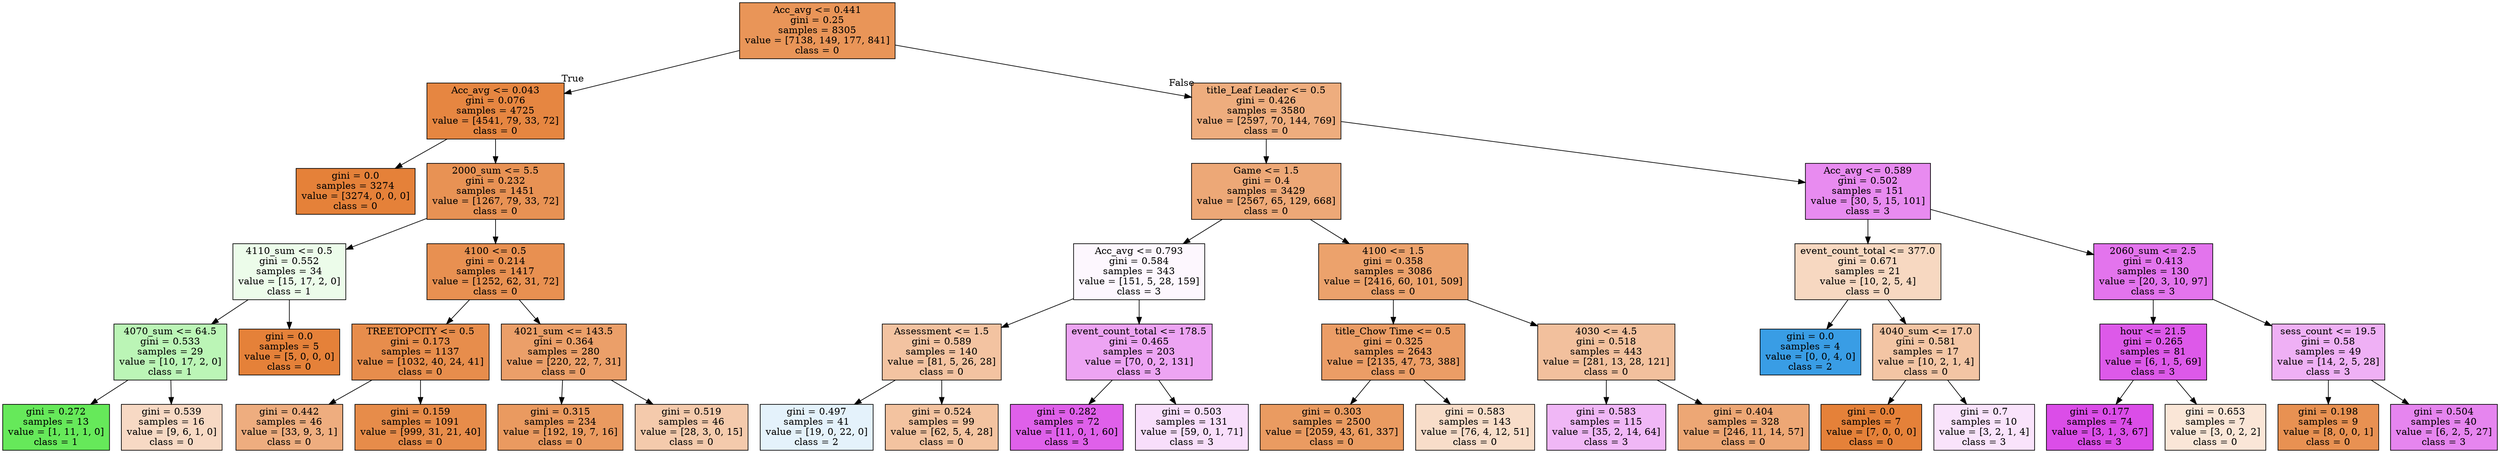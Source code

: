 digraph Tree {
node [shape=box, style="filled", color="black"] ;
0 [label="Acc_avg <= 0.441\ngini = 0.25\nsamples = 8305\nvalue = [7138, 149, 177, 841]\nclass = 0", fillcolor="#e99558"] ;
1 [label="Acc_avg <= 0.043\ngini = 0.076\nsamples = 4725\nvalue = [4541, 79, 33, 72]\nclass = 0", fillcolor="#e68641"] ;
0 -> 1 [labeldistance=2.5, labelangle=45, headlabel="True"] ;
2 [label="gini = 0.0\nsamples = 3274\nvalue = [3274, 0, 0, 0]\nclass = 0", fillcolor="#e58139"] ;
1 -> 2 ;
3 [label="2000_sum <= 5.5\ngini = 0.232\nsamples = 1451\nvalue = [1267, 79, 33, 72]\nclass = 0", fillcolor="#e89254"] ;
1 -> 3 ;
4 [label="4110_sum <= 0.5\ngini = 0.552\nsamples = 34\nvalue = [15, 17, 2, 0]\nclass = 1", fillcolor="#ecfcea"] ;
3 -> 4 ;
5 [label="4070_sum <= 64.5\ngini = 0.533\nsamples = 29\nvalue = [10, 17, 2, 0]\nclass = 1", fillcolor="#bbf5b6"] ;
4 -> 5 ;
6 [label="gini = 0.272\nsamples = 13\nvalue = [1, 11, 1, 0]\nclass = 1", fillcolor="#66e95a"] ;
5 -> 6 ;
7 [label="gini = 0.539\nsamples = 16\nvalue = [9, 6, 1, 0]\nclass = 0", fillcolor="#f7d9c4"] ;
5 -> 7 ;
8 [label="gini = 0.0\nsamples = 5\nvalue = [5, 0, 0, 0]\nclass = 0", fillcolor="#e58139"] ;
4 -> 8 ;
9 [label="4100 <= 0.5\ngini = 0.214\nsamples = 1417\nvalue = [1252, 62, 31, 72]\nclass = 0", fillcolor="#e89051"] ;
3 -> 9 ;
10 [label="TREETOPCITY <= 0.5\ngini = 0.173\nsamples = 1137\nvalue = [1032, 40, 24, 41]\nclass = 0", fillcolor="#e78d4c"] ;
9 -> 10 ;
11 [label="gini = 0.442\nsamples = 46\nvalue = [33, 9, 3, 1]\nclass = 0", fillcolor="#eead7f"] ;
10 -> 11 ;
12 [label="gini = 0.159\nsamples = 1091\nvalue = [999, 31, 21, 40]\nclass = 0", fillcolor="#e78c4a"] ;
10 -> 12 ;
13 [label="4021_sum <= 143.5\ngini = 0.364\nsamples = 280\nvalue = [220, 22, 7, 31]\nclass = 0", fillcolor="#eb9f69"] ;
9 -> 13 ;
14 [label="gini = 0.315\nsamples = 234\nvalue = [192, 19, 7, 16]\nclass = 0", fillcolor="#ea9a60"] ;
13 -> 14 ;
15 [label="gini = 0.519\nsamples = 46\nvalue = [28, 3, 0, 15]\nclass = 0", fillcolor="#f4caac"] ;
13 -> 15 ;
16 [label="title_Leaf Leader <= 0.5\ngini = 0.426\nsamples = 3580\nvalue = [2597, 70, 144, 769]\nclass = 0", fillcolor="#eead7e"] ;
0 -> 16 [labeldistance=2.5, labelangle=-45, headlabel="False"] ;
17 [label="Game <= 1.5\ngini = 0.4\nsamples = 3429\nvalue = [2567, 65, 129, 668]\nclass = 0", fillcolor="#eda877"] ;
16 -> 17 ;
18 [label="Acc_avg <= 0.793\ngini = 0.584\nsamples = 343\nvalue = [151, 5, 28, 159]\nclass = 3", fillcolor="#fdf7fe"] ;
17 -> 18 ;
19 [label="Assessment <= 1.5\ngini = 0.589\nsamples = 140\nvalue = [81, 5, 26, 28]\nclass = 0", fillcolor="#f3c3a1"] ;
18 -> 19 ;
20 [label="gini = 0.497\nsamples = 41\nvalue = [19, 0, 22, 0]\nclass = 2", fillcolor="#e4f2fb"] ;
19 -> 20 ;
21 [label="gini = 0.524\nsamples = 99\nvalue = [62, 5, 4, 28]\nclass = 0", fillcolor="#f3c3a0"] ;
19 -> 21 ;
22 [label="event_count_total <= 178.5\ngini = 0.465\nsamples = 203\nvalue = [70, 0, 2, 131]\nclass = 3", fillcolor="#eda4f3"] ;
18 -> 22 ;
23 [label="gini = 0.282\nsamples = 72\nvalue = [11, 0, 1, 60]\nclass = 3", fillcolor="#df60ea"] ;
22 -> 23 ;
24 [label="gini = 0.503\nsamples = 131\nvalue = [59, 0, 1, 71]\nclass = 3", fillcolor="#f8defb"] ;
22 -> 24 ;
25 [label="4100 <= 1.5\ngini = 0.358\nsamples = 3086\nvalue = [2416, 60, 101, 509]\nclass = 0", fillcolor="#eca26c"] ;
17 -> 25 ;
26 [label="title_Chow Time <= 0.5\ngini = 0.325\nsamples = 2643\nvalue = [2135, 47, 73, 388]\nclass = 0", fillcolor="#eb9d66"] ;
25 -> 26 ;
27 [label="gini = 0.303\nsamples = 2500\nvalue = [2059, 43, 61, 337]\nclass = 0", fillcolor="#ea9b61"] ;
26 -> 27 ;
28 [label="gini = 0.583\nsamples = 143\nvalue = [76, 4, 12, 51]\nclass = 0", fillcolor="#f8ddc9"] ;
26 -> 28 ;
29 [label="4030 <= 4.5\ngini = 0.518\nsamples = 443\nvalue = [281, 13, 28, 121]\nclass = 0", fillcolor="#f2c09d"] ;
25 -> 29 ;
30 [label="gini = 0.583\nsamples = 115\nvalue = [35, 2, 14, 64]\nclass = 3", fillcolor="#f0b7f6"] ;
29 -> 30 ;
31 [label="gini = 0.404\nsamples = 328\nvalue = [246, 11, 14, 57]\nclass = 0", fillcolor="#eda775"] ;
29 -> 31 ;
32 [label="Acc_avg <= 0.589\ngini = 0.502\nsamples = 151\nvalue = [30, 5, 15, 101]\nclass = 3", fillcolor="#e88bf0"] ;
16 -> 32 ;
33 [label="event_count_total <= 377.0\ngini = 0.671\nsamples = 21\nvalue = [10, 2, 5, 4]\nclass = 0", fillcolor="#f7d8c1"] ;
32 -> 33 ;
34 [label="gini = 0.0\nsamples = 4\nvalue = [0, 0, 4, 0]\nclass = 2", fillcolor="#399de5"] ;
33 -> 34 ;
35 [label="4040_sum <= 17.0\ngini = 0.581\nsamples = 17\nvalue = [10, 2, 1, 4]\nclass = 0", fillcolor="#f3c5a4"] ;
33 -> 35 ;
36 [label="gini = 0.0\nsamples = 7\nvalue = [7, 0, 0, 0]\nclass = 0", fillcolor="#e58139"] ;
35 -> 36 ;
37 [label="gini = 0.7\nsamples = 10\nvalue = [3, 2, 1, 4]\nclass = 3", fillcolor="#f9e3fb"] ;
35 -> 37 ;
38 [label="2060_sum <= 2.5\ngini = 0.413\nsamples = 130\nvalue = [20, 3, 10, 97]\nclass = 3", fillcolor="#e374ed"] ;
32 -> 38 ;
39 [label="hour <= 21.5\ngini = 0.265\nsamples = 81\nvalue = [6, 1, 5, 69]\nclass = 3", fillcolor="#dd59e9"] ;
38 -> 39 ;
40 [label="gini = 0.177\nsamples = 74\nvalue = [3, 1, 3, 67]\nclass = 3", fillcolor="#db4de8"] ;
39 -> 40 ;
41 [label="gini = 0.653\nsamples = 7\nvalue = [3, 0, 2, 2]\nclass = 0", fillcolor="#fae6d7"] ;
39 -> 41 ;
42 [label="sess_count <= 19.5\ngini = 0.58\nsamples = 49\nvalue = [14, 2, 5, 28]\nclass = 3", fillcolor="#efb0f5"] ;
38 -> 42 ;
43 [label="gini = 0.198\nsamples = 9\nvalue = [8, 0, 0, 1]\nclass = 0", fillcolor="#e89152"] ;
42 -> 43 ;
44 [label="gini = 0.504\nsamples = 40\nvalue = [6, 2, 5, 27]\nclass = 3", fillcolor="#e685ef"] ;
42 -> 44 ;
}